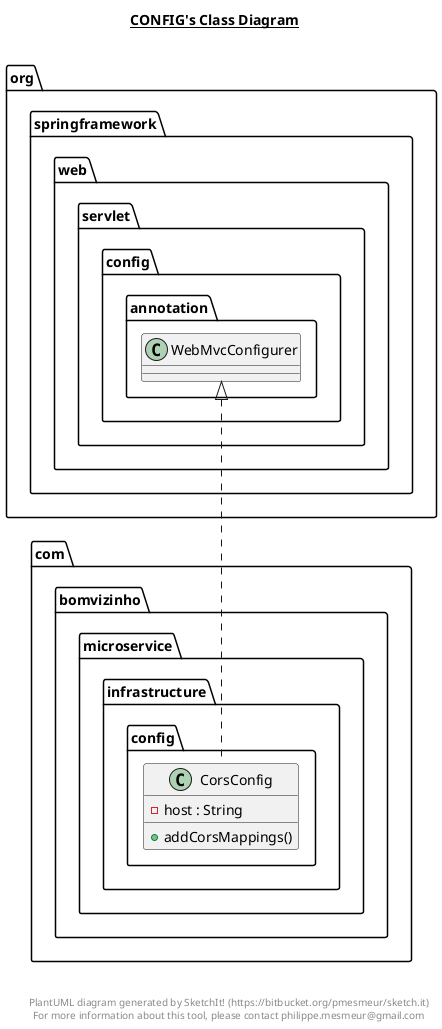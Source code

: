 @startuml

title __CONFIG's Class Diagram__\n

  namespace com.bomvizinho.microservice {
    namespace infrastructure.config {
      class com.bomvizinho.microservice.infrastructure.config.CorsConfig {
          - host : String
          + addCorsMappings()
      }
    }
  }
  

  com.bomvizinho.microservice.infrastructure.config.CorsConfig .up.|> org.springframework.web.servlet.config.annotation.WebMvcConfigurer


right footer


PlantUML diagram generated by SketchIt! (https://bitbucket.org/pmesmeur/sketch.it)
For more information about this tool, please contact philippe.mesmeur@gmail.com
endfooter

@enduml
